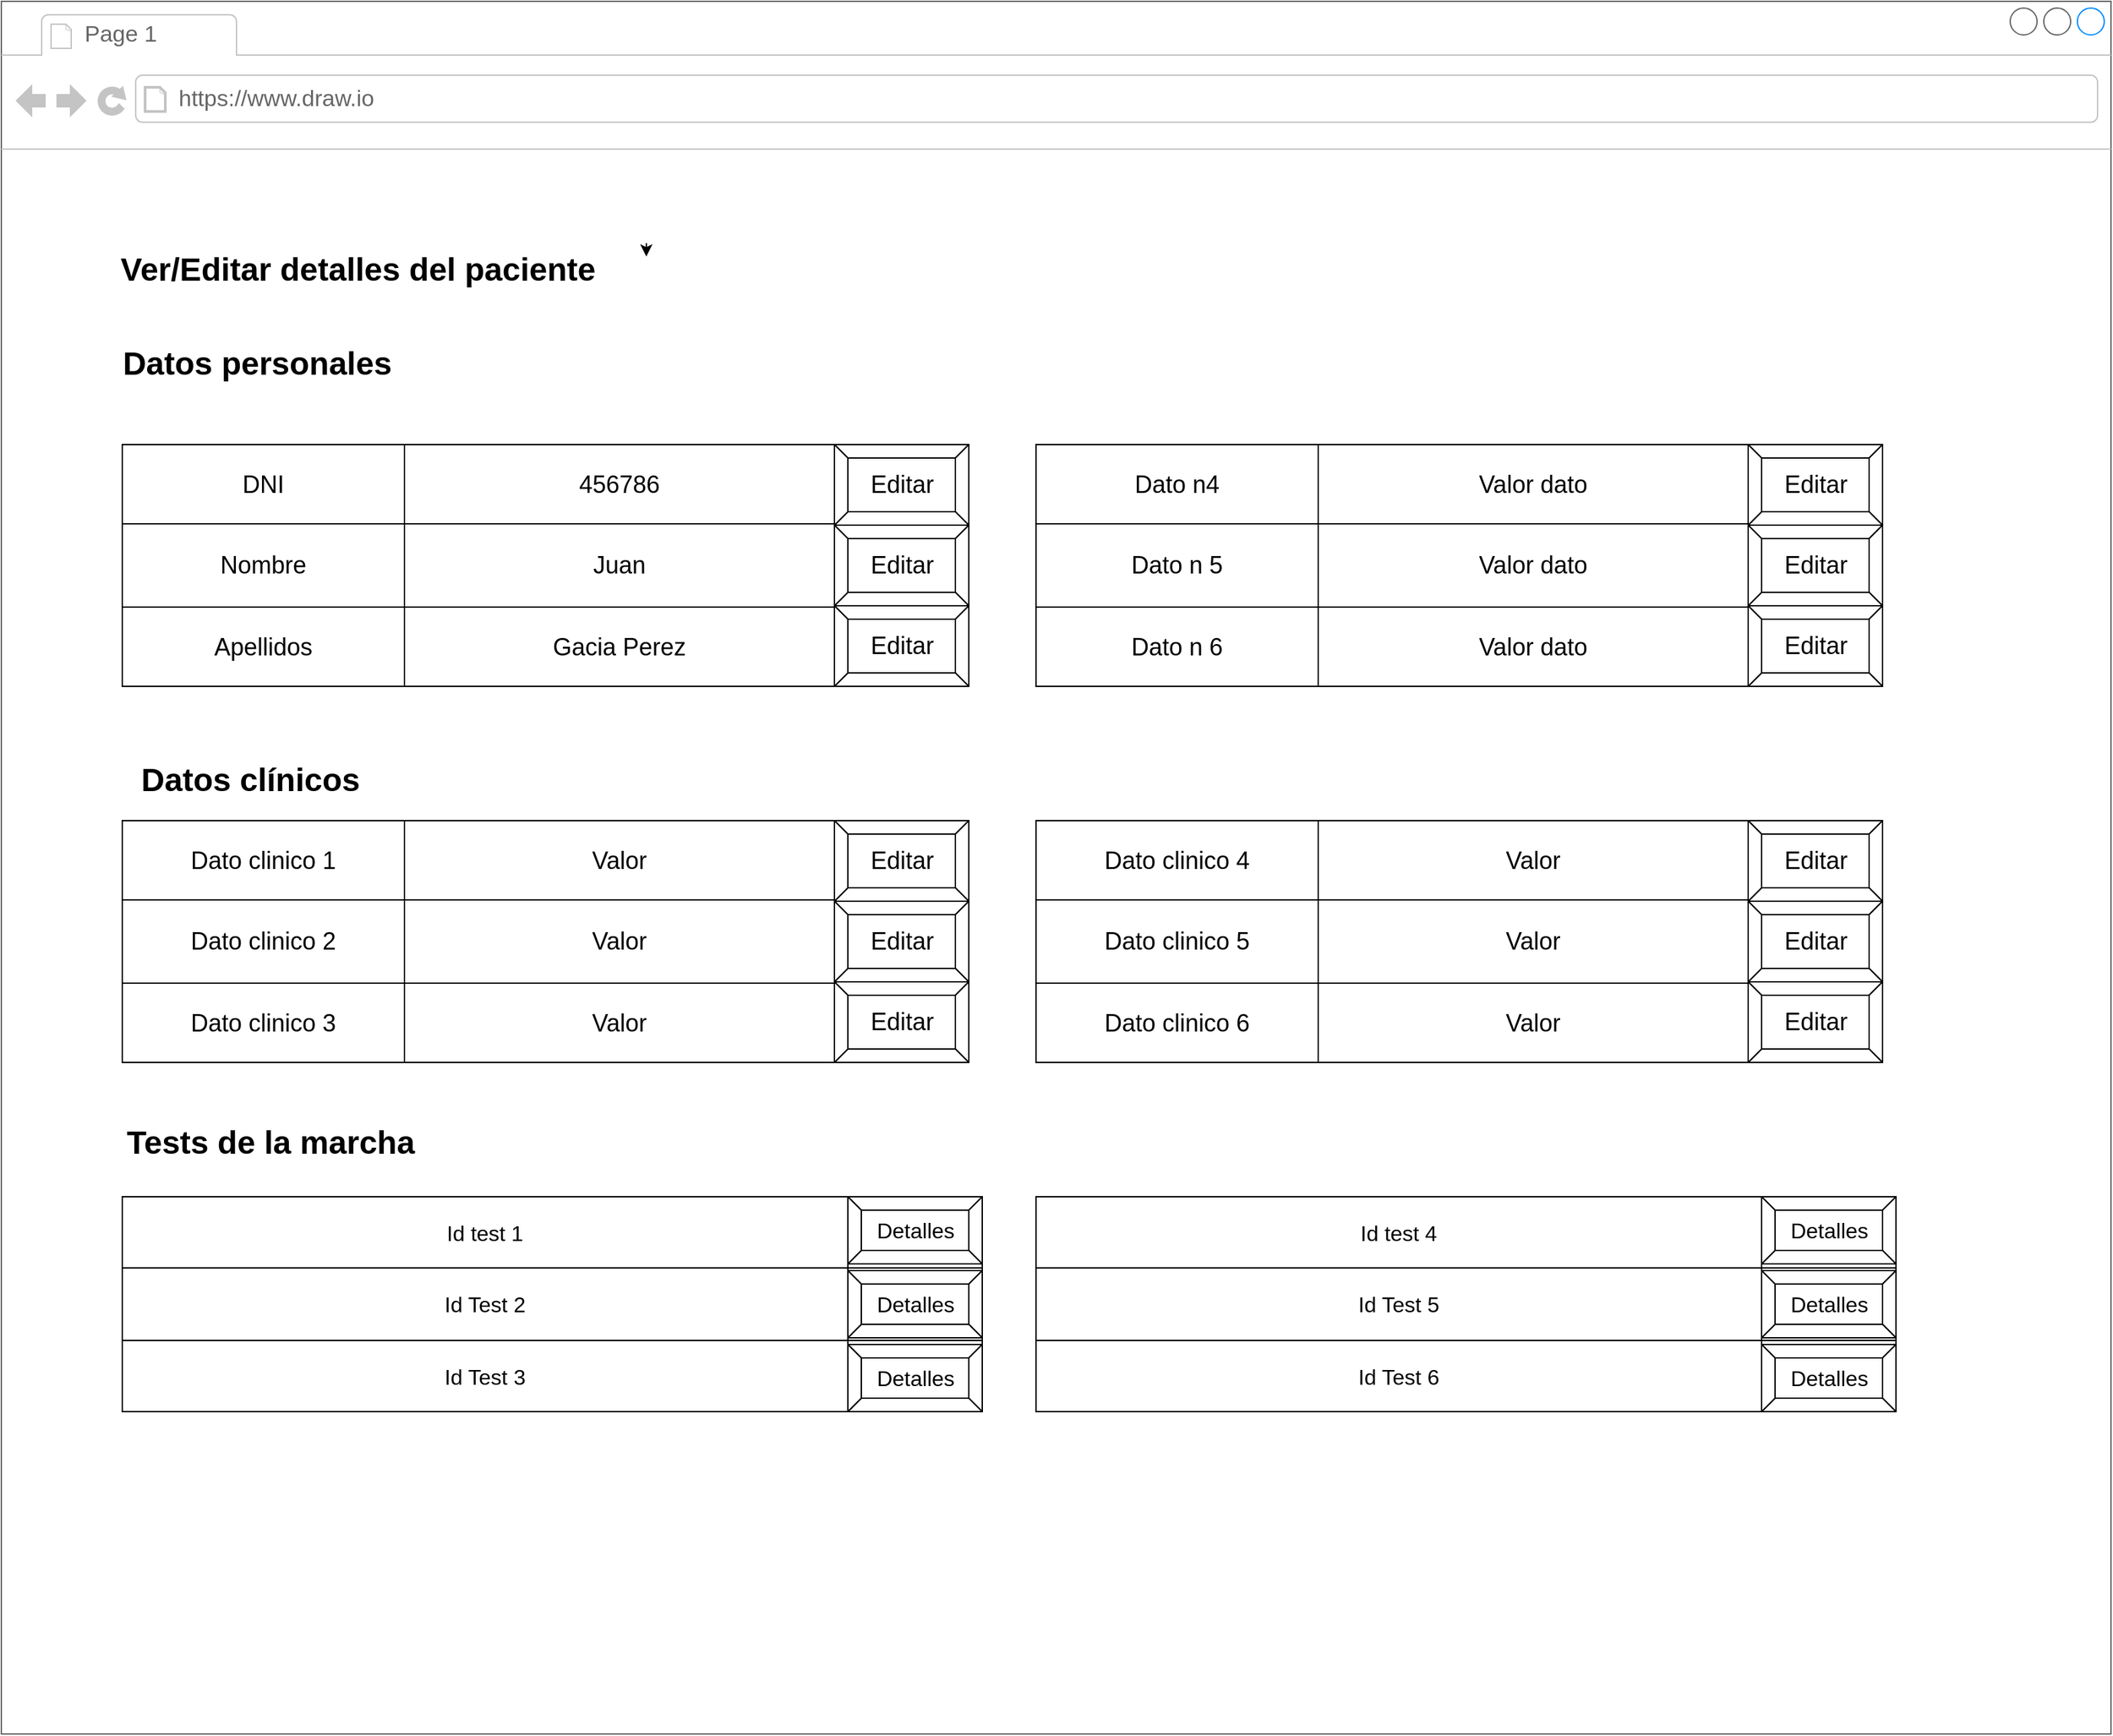 <mxfile version="16.4.8" type="github">
  <diagram id="GlNpoR65qKVSwg_ja5b7" name="Page-1">
    <mxGraphModel dx="1540" dy="1064" grid="1" gridSize="10" guides="1" tooltips="1" connect="1" arrows="1" fold="1" page="1" pageScale="1" pageWidth="827" pageHeight="1169" math="0" shadow="0">
      <root>
        <mxCell id="0" />
        <mxCell id="1" parent="0" />
        <mxCell id="l-w22jun4BVGwJeJByUf-1" value="" style="strokeWidth=1;shadow=0;dashed=0;align=center;html=1;shape=mxgraph.mockup.containers.browserWindow;rSize=0;strokeColor=#666666;strokeColor2=#008cff;strokeColor3=#c4c4c4;mainText=,;recursiveResize=0;" parent="1" vertex="1">
          <mxGeometry x="40" y="50" width="1570" height="1290" as="geometry" />
        </mxCell>
        <mxCell id="l-w22jun4BVGwJeJByUf-2" value="Page 1" style="strokeWidth=1;shadow=0;dashed=0;align=center;html=1;shape=mxgraph.mockup.containers.anchor;fontSize=17;fontColor=#666666;align=left;" parent="l-w22jun4BVGwJeJByUf-1" vertex="1">
          <mxGeometry x="60" y="12" width="110" height="26" as="geometry" />
        </mxCell>
        <mxCell id="l-w22jun4BVGwJeJByUf-3" value="https://www.draw.io" style="strokeWidth=1;shadow=0;dashed=0;align=center;html=1;shape=mxgraph.mockup.containers.anchor;rSize=0;fontSize=17;fontColor=#666666;align=left;" parent="l-w22jun4BVGwJeJByUf-1" vertex="1">
          <mxGeometry x="130" y="60" width="250" height="26" as="geometry" />
        </mxCell>
        <mxCell id="l-w22jun4BVGwJeJByUf-4" value="Ver/Editar detalles del paciente" style="text;strokeColor=none;fillColor=none;html=1;fontSize=24;fontStyle=1;verticalAlign=middle;align=center;" parent="l-w22jun4BVGwJeJByUf-1" vertex="1">
          <mxGeometry x="50" y="180" width="430" height="40" as="geometry" />
        </mxCell>
        <mxCell id="l-w22jun4BVGwJeJByUf-5" style="edgeStyle=orthogonalEdgeStyle;rounded=0;orthogonalLoop=1;jettySize=auto;html=1;exitX=1;exitY=0;exitDx=0;exitDy=0;entryX=1;entryY=0.25;entryDx=0;entryDy=0;" parent="l-w22jun4BVGwJeJByUf-1" source="l-w22jun4BVGwJeJByUf-4" target="l-w22jun4BVGwJeJByUf-4" edge="1">
          <mxGeometry relative="1" as="geometry" />
        </mxCell>
        <mxCell id="l-w22jun4BVGwJeJByUf-20" value="" style="shape=table;html=1;whiteSpace=wrap;startSize=0;container=1;collapsible=0;childLayout=tableLayout;fontSize=18;" parent="l-w22jun4BVGwJeJByUf-1" vertex="1">
          <mxGeometry x="90" y="330" width="630" height="180" as="geometry" />
        </mxCell>
        <mxCell id="l-w22jun4BVGwJeJByUf-21" value="" style="shape=tableRow;horizontal=0;startSize=0;swimlaneHead=0;swimlaneBody=0;top=0;left=0;bottom=0;right=0;collapsible=0;dropTarget=0;fillColor=none;points=[[0,0.5],[1,0.5]];portConstraint=eastwest;fontSize=18;" parent="l-w22jun4BVGwJeJByUf-20" vertex="1">
          <mxGeometry width="630" height="59" as="geometry" />
        </mxCell>
        <mxCell id="l-w22jun4BVGwJeJByUf-22" value="DNI" style="shape=partialRectangle;html=1;whiteSpace=wrap;connectable=0;fillColor=none;top=0;left=0;bottom=0;right=0;overflow=hidden;fontSize=18;" parent="l-w22jun4BVGwJeJByUf-21" vertex="1">
          <mxGeometry width="210" height="59" as="geometry">
            <mxRectangle width="210" height="59" as="alternateBounds" />
          </mxGeometry>
        </mxCell>
        <mxCell id="l-w22jun4BVGwJeJByUf-23" value="456786" style="shape=partialRectangle;html=1;whiteSpace=wrap;connectable=0;fillColor=none;top=0;left=0;bottom=0;right=0;overflow=hidden;fontSize=18;" parent="l-w22jun4BVGwJeJByUf-21" vertex="1">
          <mxGeometry x="210" width="320" height="59" as="geometry">
            <mxRectangle width="320" height="59" as="alternateBounds" />
          </mxGeometry>
        </mxCell>
        <mxCell id="l-w22jun4BVGwJeJByUf-24" value="" style="shape=partialRectangle;html=1;whiteSpace=wrap;connectable=0;fillColor=none;top=0;left=0;bottom=0;right=0;overflow=hidden;fontSize=18;" parent="l-w22jun4BVGwJeJByUf-21" vertex="1">
          <mxGeometry x="530" width="100" height="59" as="geometry">
            <mxRectangle width="100" height="59" as="alternateBounds" />
          </mxGeometry>
        </mxCell>
        <mxCell id="l-w22jun4BVGwJeJByUf-25" value="" style="shape=tableRow;horizontal=0;startSize=0;swimlaneHead=0;swimlaneBody=0;top=0;left=0;bottom=0;right=0;collapsible=0;dropTarget=0;fillColor=none;points=[[0,0.5],[1,0.5]];portConstraint=eastwest;fontSize=18;" parent="l-w22jun4BVGwJeJByUf-20" vertex="1">
          <mxGeometry y="59" width="630" height="62" as="geometry" />
        </mxCell>
        <mxCell id="l-w22jun4BVGwJeJByUf-26" value="Nombre" style="shape=partialRectangle;html=1;whiteSpace=wrap;connectable=0;fillColor=none;top=0;left=0;bottom=0;right=0;overflow=hidden;fontSize=18;" parent="l-w22jun4BVGwJeJByUf-25" vertex="1">
          <mxGeometry width="210" height="62" as="geometry">
            <mxRectangle width="210" height="62" as="alternateBounds" />
          </mxGeometry>
        </mxCell>
        <mxCell id="l-w22jun4BVGwJeJByUf-27" value="Juan" style="shape=partialRectangle;html=1;whiteSpace=wrap;connectable=0;fillColor=none;top=0;left=0;bottom=0;right=0;overflow=hidden;fontSize=18;" parent="l-w22jun4BVGwJeJByUf-25" vertex="1">
          <mxGeometry x="210" width="320" height="62" as="geometry">
            <mxRectangle width="320" height="62" as="alternateBounds" />
          </mxGeometry>
        </mxCell>
        <mxCell id="l-w22jun4BVGwJeJByUf-28" value="" style="shape=partialRectangle;html=1;whiteSpace=wrap;connectable=0;fillColor=none;top=0;left=0;bottom=0;right=0;overflow=hidden;fontSize=18;" parent="l-w22jun4BVGwJeJByUf-25" vertex="1">
          <mxGeometry x="530" width="100" height="62" as="geometry">
            <mxRectangle width="100" height="62" as="alternateBounds" />
          </mxGeometry>
        </mxCell>
        <mxCell id="l-w22jun4BVGwJeJByUf-29" value="" style="shape=tableRow;horizontal=0;startSize=0;swimlaneHead=0;swimlaneBody=0;top=0;left=0;bottom=0;right=0;collapsible=0;dropTarget=0;fillColor=none;points=[[0,0.5],[1,0.5]];portConstraint=eastwest;fontSize=18;" parent="l-w22jun4BVGwJeJByUf-20" vertex="1">
          <mxGeometry y="121" width="630" height="59" as="geometry" />
        </mxCell>
        <mxCell id="l-w22jun4BVGwJeJByUf-30" value="Apellidos" style="shape=partialRectangle;html=1;whiteSpace=wrap;connectable=0;fillColor=none;top=0;left=0;bottom=0;right=0;overflow=hidden;fontSize=18;" parent="l-w22jun4BVGwJeJByUf-29" vertex="1">
          <mxGeometry width="210" height="59" as="geometry">
            <mxRectangle width="210" height="59" as="alternateBounds" />
          </mxGeometry>
        </mxCell>
        <mxCell id="l-w22jun4BVGwJeJByUf-31" value="Gacia Perez" style="shape=partialRectangle;html=1;whiteSpace=wrap;connectable=0;fillColor=none;top=0;left=0;bottom=0;right=0;overflow=hidden;fontSize=18;" parent="l-w22jun4BVGwJeJByUf-29" vertex="1">
          <mxGeometry x="210" width="320" height="59" as="geometry">
            <mxRectangle width="320" height="59" as="alternateBounds" />
          </mxGeometry>
        </mxCell>
        <mxCell id="l-w22jun4BVGwJeJByUf-32" value="&lt;span style=&quot;color: rgba(0 , 0 , 0 , 0) ; font-family: monospace ; font-size: 0px&quot;&gt;%3CmxGraphModel%3E%3Croot%3E%3CmxCell%20id%3D%220%22%2F%3E%3CmxCell%20id%3D%221%22%20parent%3D%220%22%2F%3E%3CmxCell%20id%3D%222%22%20value%3D%22Editar%22%20style%3D%22labelPosition%3Dcenter%3BverticalLabelPosition%3Dmiddle%3Balign%3Dcenter%3Bhtml%3D1%3Bshape%3Dmxgraph.basic.button%3Bdx%3D10%3BfontSize%3D18%3B%22%20vertex%3D%221%22%20parent%3D%221%22%3E%3CmxGeometry%20x%3D%22420%22%20y%3D%22380%22%20width%3D%22100%22%20height%3D%2260%22%20as%3D%22geometry%22%2F%3E%3C%2FmxCell%3E%3C%2Froot%3E%3C%2FmxGraphModel%3E&lt;/span&gt;" style="shape=partialRectangle;html=1;whiteSpace=wrap;connectable=0;fillColor=none;top=0;left=0;bottom=0;right=0;overflow=hidden;pointerEvents=1;fontSize=18;" parent="l-w22jun4BVGwJeJByUf-29" vertex="1">
          <mxGeometry x="530" width="100" height="59" as="geometry">
            <mxRectangle width="100" height="59" as="alternateBounds" />
          </mxGeometry>
        </mxCell>
        <mxCell id="l-w22jun4BVGwJeJByUf-33" value="Datos personales" style="text;strokeColor=none;fillColor=none;html=1;fontSize=24;fontStyle=1;verticalAlign=middle;align=center;" parent="l-w22jun4BVGwJeJByUf-1" vertex="1">
          <mxGeometry x="70" y="250" width="240" height="40" as="geometry" />
        </mxCell>
        <mxCell id="l-w22jun4BVGwJeJByUf-34" value="Editar" style="labelPosition=center;verticalLabelPosition=middle;align=center;html=1;shape=mxgraph.basic.button;dx=10;fontSize=18;" parent="l-w22jun4BVGwJeJByUf-1" vertex="1">
          <mxGeometry x="620" y="330" width="100" height="60" as="geometry" />
        </mxCell>
        <mxCell id="l-w22jun4BVGwJeJByUf-55" value="Editar" style="labelPosition=center;verticalLabelPosition=middle;align=center;html=1;shape=mxgraph.basic.button;dx=10;fontSize=18;" parent="l-w22jun4BVGwJeJByUf-1" vertex="1">
          <mxGeometry x="620" y="390" width="100" height="60" as="geometry" />
        </mxCell>
        <mxCell id="l-w22jun4BVGwJeJByUf-56" value="Editar" style="labelPosition=center;verticalLabelPosition=middle;align=center;html=1;shape=mxgraph.basic.button;dx=10;fontSize=18;" parent="l-w22jun4BVGwJeJByUf-1" vertex="1">
          <mxGeometry x="620" y="450" width="100" height="60" as="geometry" />
        </mxCell>
        <mxCell id="l-w22jun4BVGwJeJByUf-57" value="" style="shape=table;html=1;whiteSpace=wrap;startSize=0;container=1;collapsible=0;childLayout=tableLayout;fontSize=18;" parent="l-w22jun4BVGwJeJByUf-1" vertex="1">
          <mxGeometry x="770" y="330" width="630" height="180" as="geometry" />
        </mxCell>
        <mxCell id="l-w22jun4BVGwJeJByUf-58" value="" style="shape=tableRow;horizontal=0;startSize=0;swimlaneHead=0;swimlaneBody=0;top=0;left=0;bottom=0;right=0;collapsible=0;dropTarget=0;fillColor=none;points=[[0,0.5],[1,0.5]];portConstraint=eastwest;fontSize=18;" parent="l-w22jun4BVGwJeJByUf-57" vertex="1">
          <mxGeometry width="630" height="59" as="geometry" />
        </mxCell>
        <mxCell id="l-w22jun4BVGwJeJByUf-59" value="Dato n4" style="shape=partialRectangle;html=1;whiteSpace=wrap;connectable=0;fillColor=none;top=0;left=0;bottom=0;right=0;overflow=hidden;fontSize=18;" parent="l-w22jun4BVGwJeJByUf-58" vertex="1">
          <mxGeometry width="210" height="59" as="geometry">
            <mxRectangle width="210" height="59" as="alternateBounds" />
          </mxGeometry>
        </mxCell>
        <mxCell id="l-w22jun4BVGwJeJByUf-60" value="Valor dato" style="shape=partialRectangle;html=1;whiteSpace=wrap;connectable=0;fillColor=none;top=0;left=0;bottom=0;right=0;overflow=hidden;fontSize=18;" parent="l-w22jun4BVGwJeJByUf-58" vertex="1">
          <mxGeometry x="210" width="320" height="59" as="geometry">
            <mxRectangle width="320" height="59" as="alternateBounds" />
          </mxGeometry>
        </mxCell>
        <mxCell id="l-w22jun4BVGwJeJByUf-61" value="" style="shape=partialRectangle;html=1;whiteSpace=wrap;connectable=0;fillColor=none;top=0;left=0;bottom=0;right=0;overflow=hidden;fontSize=18;" parent="l-w22jun4BVGwJeJByUf-58" vertex="1">
          <mxGeometry x="530" width="100" height="59" as="geometry">
            <mxRectangle width="100" height="59" as="alternateBounds" />
          </mxGeometry>
        </mxCell>
        <mxCell id="l-w22jun4BVGwJeJByUf-62" value="" style="shape=tableRow;horizontal=0;startSize=0;swimlaneHead=0;swimlaneBody=0;top=0;left=0;bottom=0;right=0;collapsible=0;dropTarget=0;fillColor=none;points=[[0,0.5],[1,0.5]];portConstraint=eastwest;fontSize=18;" parent="l-w22jun4BVGwJeJByUf-57" vertex="1">
          <mxGeometry y="59" width="630" height="62" as="geometry" />
        </mxCell>
        <mxCell id="l-w22jun4BVGwJeJByUf-63" value="Dato n 5" style="shape=partialRectangle;html=1;whiteSpace=wrap;connectable=0;fillColor=none;top=0;left=0;bottom=0;right=0;overflow=hidden;fontSize=18;" parent="l-w22jun4BVGwJeJByUf-62" vertex="1">
          <mxGeometry width="210" height="62" as="geometry">
            <mxRectangle width="210" height="62" as="alternateBounds" />
          </mxGeometry>
        </mxCell>
        <mxCell id="l-w22jun4BVGwJeJByUf-64" value="Valor dato" style="shape=partialRectangle;html=1;whiteSpace=wrap;connectable=0;fillColor=none;top=0;left=0;bottom=0;right=0;overflow=hidden;fontSize=18;" parent="l-w22jun4BVGwJeJByUf-62" vertex="1">
          <mxGeometry x="210" width="320" height="62" as="geometry">
            <mxRectangle width="320" height="62" as="alternateBounds" />
          </mxGeometry>
        </mxCell>
        <mxCell id="l-w22jun4BVGwJeJByUf-65" value="" style="shape=partialRectangle;html=1;whiteSpace=wrap;connectable=0;fillColor=none;top=0;left=0;bottom=0;right=0;overflow=hidden;fontSize=18;" parent="l-w22jun4BVGwJeJByUf-62" vertex="1">
          <mxGeometry x="530" width="100" height="62" as="geometry">
            <mxRectangle width="100" height="62" as="alternateBounds" />
          </mxGeometry>
        </mxCell>
        <mxCell id="l-w22jun4BVGwJeJByUf-66" value="" style="shape=tableRow;horizontal=0;startSize=0;swimlaneHead=0;swimlaneBody=0;top=0;left=0;bottom=0;right=0;collapsible=0;dropTarget=0;fillColor=none;points=[[0,0.5],[1,0.5]];portConstraint=eastwest;fontSize=18;" parent="l-w22jun4BVGwJeJByUf-57" vertex="1">
          <mxGeometry y="121" width="630" height="59" as="geometry" />
        </mxCell>
        <mxCell id="l-w22jun4BVGwJeJByUf-67" value="Dato n 6" style="shape=partialRectangle;html=1;whiteSpace=wrap;connectable=0;fillColor=none;top=0;left=0;bottom=0;right=0;overflow=hidden;fontSize=18;" parent="l-w22jun4BVGwJeJByUf-66" vertex="1">
          <mxGeometry width="210" height="59" as="geometry">
            <mxRectangle width="210" height="59" as="alternateBounds" />
          </mxGeometry>
        </mxCell>
        <mxCell id="l-w22jun4BVGwJeJByUf-68" value="Valor dato" style="shape=partialRectangle;html=1;whiteSpace=wrap;connectable=0;fillColor=none;top=0;left=0;bottom=0;right=0;overflow=hidden;fontSize=18;" parent="l-w22jun4BVGwJeJByUf-66" vertex="1">
          <mxGeometry x="210" width="320" height="59" as="geometry">
            <mxRectangle width="320" height="59" as="alternateBounds" />
          </mxGeometry>
        </mxCell>
        <mxCell id="l-w22jun4BVGwJeJByUf-69" value="&lt;span style=&quot;color: rgba(0 , 0 , 0 , 0) ; font-family: monospace ; font-size: 0px&quot;&gt;%3CmxGraphModel%3E%3Croot%3E%3CmxCell%20id%3D%220%22%2F%3E%3CmxCell%20id%3D%221%22%20parent%3D%220%22%2F%3E%3CmxCell%20id%3D%222%22%20value%3D%22Editar%22%20style%3D%22labelPosition%3Dcenter%3BverticalLabelPosition%3Dmiddle%3Balign%3Dcenter%3Bhtml%3D1%3Bshape%3Dmxgraph.basic.button%3Bdx%3D10%3BfontSize%3D18%3B%22%20vertex%3D%221%22%20parent%3D%221%22%3E%3CmxGeometry%20x%3D%22420%22%20y%3D%22380%22%20width%3D%22100%22%20height%3D%2260%22%20as%3D%22geometry%22%2F%3E%3C%2FmxCell%3E%3C%2Froot%3E%3C%2FmxGraphModel%3E&lt;/span&gt;" style="shape=partialRectangle;html=1;whiteSpace=wrap;connectable=0;fillColor=none;top=0;left=0;bottom=0;right=0;overflow=hidden;pointerEvents=1;fontSize=18;" parent="l-w22jun4BVGwJeJByUf-66" vertex="1">
          <mxGeometry x="530" width="100" height="59" as="geometry">
            <mxRectangle width="100" height="59" as="alternateBounds" />
          </mxGeometry>
        </mxCell>
        <mxCell id="l-w22jun4BVGwJeJByUf-70" value="Editar" style="labelPosition=center;verticalLabelPosition=middle;align=center;html=1;shape=mxgraph.basic.button;dx=10;fontSize=18;" parent="l-w22jun4BVGwJeJByUf-1" vertex="1">
          <mxGeometry x="1300" y="330" width="100" height="60" as="geometry" />
        </mxCell>
        <mxCell id="l-w22jun4BVGwJeJByUf-71" value="Editar" style="labelPosition=center;verticalLabelPosition=middle;align=center;html=1;shape=mxgraph.basic.button;dx=10;fontSize=18;" parent="l-w22jun4BVGwJeJByUf-1" vertex="1">
          <mxGeometry x="1300" y="390" width="100" height="60" as="geometry" />
        </mxCell>
        <mxCell id="l-w22jun4BVGwJeJByUf-72" value="Editar" style="labelPosition=center;verticalLabelPosition=middle;align=center;html=1;shape=mxgraph.basic.button;dx=10;fontSize=18;" parent="l-w22jun4BVGwJeJByUf-1" vertex="1">
          <mxGeometry x="1300" y="450" width="100" height="60" as="geometry" />
        </mxCell>
        <mxCell id="l-w22jun4BVGwJeJByUf-74" value="Datos clínicos" style="text;strokeColor=none;fillColor=none;html=1;fontSize=24;fontStyle=1;verticalAlign=middle;align=center;" parent="l-w22jun4BVGwJeJByUf-1" vertex="1">
          <mxGeometry x="90" y="560" width="190" height="40" as="geometry" />
        </mxCell>
        <mxCell id="l-w22jun4BVGwJeJByUf-75" value="" style="shape=table;html=1;whiteSpace=wrap;startSize=0;container=1;collapsible=0;childLayout=tableLayout;fontSize=18;" parent="l-w22jun4BVGwJeJByUf-1" vertex="1">
          <mxGeometry x="90" y="610" width="630" height="180" as="geometry" />
        </mxCell>
        <mxCell id="l-w22jun4BVGwJeJByUf-76" value="" style="shape=tableRow;horizontal=0;startSize=0;swimlaneHead=0;swimlaneBody=0;top=0;left=0;bottom=0;right=0;collapsible=0;dropTarget=0;fillColor=none;points=[[0,0.5],[1,0.5]];portConstraint=eastwest;fontSize=18;" parent="l-w22jun4BVGwJeJByUf-75" vertex="1">
          <mxGeometry width="630" height="59" as="geometry" />
        </mxCell>
        <mxCell id="l-w22jun4BVGwJeJByUf-77" value="Dato clinico 1" style="shape=partialRectangle;html=1;whiteSpace=wrap;connectable=0;fillColor=none;top=0;left=0;bottom=0;right=0;overflow=hidden;fontSize=18;" parent="l-w22jun4BVGwJeJByUf-76" vertex="1">
          <mxGeometry width="210" height="59" as="geometry">
            <mxRectangle width="210" height="59" as="alternateBounds" />
          </mxGeometry>
        </mxCell>
        <mxCell id="l-w22jun4BVGwJeJByUf-78" value="Valor" style="shape=partialRectangle;html=1;whiteSpace=wrap;connectable=0;fillColor=none;top=0;left=0;bottom=0;right=0;overflow=hidden;fontSize=18;" parent="l-w22jun4BVGwJeJByUf-76" vertex="1">
          <mxGeometry x="210" width="320" height="59" as="geometry">
            <mxRectangle width="320" height="59" as="alternateBounds" />
          </mxGeometry>
        </mxCell>
        <mxCell id="l-w22jun4BVGwJeJByUf-79" value="" style="shape=partialRectangle;html=1;whiteSpace=wrap;connectable=0;fillColor=none;top=0;left=0;bottom=0;right=0;overflow=hidden;fontSize=18;" parent="l-w22jun4BVGwJeJByUf-76" vertex="1">
          <mxGeometry x="530" width="100" height="59" as="geometry">
            <mxRectangle width="100" height="59" as="alternateBounds" />
          </mxGeometry>
        </mxCell>
        <mxCell id="l-w22jun4BVGwJeJByUf-80" value="" style="shape=tableRow;horizontal=0;startSize=0;swimlaneHead=0;swimlaneBody=0;top=0;left=0;bottom=0;right=0;collapsible=0;dropTarget=0;fillColor=none;points=[[0,0.5],[1,0.5]];portConstraint=eastwest;fontSize=18;" parent="l-w22jun4BVGwJeJByUf-75" vertex="1">
          <mxGeometry y="59" width="630" height="62" as="geometry" />
        </mxCell>
        <mxCell id="l-w22jun4BVGwJeJByUf-81" value="Dato clinico 2" style="shape=partialRectangle;html=1;whiteSpace=wrap;connectable=0;fillColor=none;top=0;left=0;bottom=0;right=0;overflow=hidden;fontSize=18;" parent="l-w22jun4BVGwJeJByUf-80" vertex="1">
          <mxGeometry width="210" height="62" as="geometry">
            <mxRectangle width="210" height="62" as="alternateBounds" />
          </mxGeometry>
        </mxCell>
        <mxCell id="l-w22jun4BVGwJeJByUf-82" value="Valor" style="shape=partialRectangle;html=1;whiteSpace=wrap;connectable=0;fillColor=none;top=0;left=0;bottom=0;right=0;overflow=hidden;fontSize=18;" parent="l-w22jun4BVGwJeJByUf-80" vertex="1">
          <mxGeometry x="210" width="320" height="62" as="geometry">
            <mxRectangle width="320" height="62" as="alternateBounds" />
          </mxGeometry>
        </mxCell>
        <mxCell id="l-w22jun4BVGwJeJByUf-83" value="" style="shape=partialRectangle;html=1;whiteSpace=wrap;connectable=0;fillColor=none;top=0;left=0;bottom=0;right=0;overflow=hidden;fontSize=18;" parent="l-w22jun4BVGwJeJByUf-80" vertex="1">
          <mxGeometry x="530" width="100" height="62" as="geometry">
            <mxRectangle width="100" height="62" as="alternateBounds" />
          </mxGeometry>
        </mxCell>
        <mxCell id="l-w22jun4BVGwJeJByUf-84" value="" style="shape=tableRow;horizontal=0;startSize=0;swimlaneHead=0;swimlaneBody=0;top=0;left=0;bottom=0;right=0;collapsible=0;dropTarget=0;fillColor=none;points=[[0,0.5],[1,0.5]];portConstraint=eastwest;fontSize=18;" parent="l-w22jun4BVGwJeJByUf-75" vertex="1">
          <mxGeometry y="121" width="630" height="59" as="geometry" />
        </mxCell>
        <mxCell id="l-w22jun4BVGwJeJByUf-85" value="Dato clinico 3" style="shape=partialRectangle;html=1;whiteSpace=wrap;connectable=0;fillColor=none;top=0;left=0;bottom=0;right=0;overflow=hidden;fontSize=18;" parent="l-w22jun4BVGwJeJByUf-84" vertex="1">
          <mxGeometry width="210" height="59" as="geometry">
            <mxRectangle width="210" height="59" as="alternateBounds" />
          </mxGeometry>
        </mxCell>
        <mxCell id="l-w22jun4BVGwJeJByUf-86" value="Valor" style="shape=partialRectangle;html=1;whiteSpace=wrap;connectable=0;fillColor=none;top=0;left=0;bottom=0;right=0;overflow=hidden;fontSize=18;" parent="l-w22jun4BVGwJeJByUf-84" vertex="1">
          <mxGeometry x="210" width="320" height="59" as="geometry">
            <mxRectangle width="320" height="59" as="alternateBounds" />
          </mxGeometry>
        </mxCell>
        <mxCell id="l-w22jun4BVGwJeJByUf-87" value="&lt;span style=&quot;color: rgba(0 , 0 , 0 , 0) ; font-family: monospace ; font-size: 0px&quot;&gt;%3CmxGraphModel%3E%3Croot%3E%3CmxCell%20id%3D%220%22%2F%3E%3CmxCell%20id%3D%221%22%20parent%3D%220%22%2F%3E%3CmxCell%20id%3D%222%22%20value%3D%22Editar%22%20style%3D%22labelPosition%3Dcenter%3BverticalLabelPosition%3Dmiddle%3Balign%3Dcenter%3Bhtml%3D1%3Bshape%3Dmxgraph.basic.button%3Bdx%3D10%3BfontSize%3D18%3B%22%20vertex%3D%221%22%20parent%3D%221%22%3E%3CmxGeometry%20x%3D%22420%22%20y%3D%22380%22%20width%3D%22100%22%20height%3D%2260%22%20as%3D%22geometry%22%2F%3E%3C%2FmxCell%3E%3C%2Froot%3E%3C%2FmxGraphModel%3E&lt;/span&gt;" style="shape=partialRectangle;html=1;whiteSpace=wrap;connectable=0;fillColor=none;top=0;left=0;bottom=0;right=0;overflow=hidden;pointerEvents=1;fontSize=18;" parent="l-w22jun4BVGwJeJByUf-84" vertex="1">
          <mxGeometry x="530" width="100" height="59" as="geometry">
            <mxRectangle width="100" height="59" as="alternateBounds" />
          </mxGeometry>
        </mxCell>
        <mxCell id="l-w22jun4BVGwJeJByUf-88" value="Editar" style="labelPosition=center;verticalLabelPosition=middle;align=center;html=1;shape=mxgraph.basic.button;dx=10;fontSize=18;" parent="l-w22jun4BVGwJeJByUf-1" vertex="1">
          <mxGeometry x="620" y="610" width="100" height="60" as="geometry" />
        </mxCell>
        <mxCell id="l-w22jun4BVGwJeJByUf-89" value="Editar" style="labelPosition=center;verticalLabelPosition=middle;align=center;html=1;shape=mxgraph.basic.button;dx=10;fontSize=18;" parent="l-w22jun4BVGwJeJByUf-1" vertex="1">
          <mxGeometry x="620" y="670" width="100" height="60" as="geometry" />
        </mxCell>
        <mxCell id="l-w22jun4BVGwJeJByUf-90" value="Editar" style="labelPosition=center;verticalLabelPosition=middle;align=center;html=1;shape=mxgraph.basic.button;dx=10;fontSize=18;" parent="l-w22jun4BVGwJeJByUf-1" vertex="1">
          <mxGeometry x="620" y="730" width="100" height="60" as="geometry" />
        </mxCell>
        <mxCell id="l-w22jun4BVGwJeJByUf-91" value="" style="shape=table;html=1;whiteSpace=wrap;startSize=0;container=1;collapsible=0;childLayout=tableLayout;fontSize=18;" parent="l-w22jun4BVGwJeJByUf-1" vertex="1">
          <mxGeometry x="770" y="610" width="630" height="180" as="geometry" />
        </mxCell>
        <mxCell id="l-w22jun4BVGwJeJByUf-92" value="" style="shape=tableRow;horizontal=0;startSize=0;swimlaneHead=0;swimlaneBody=0;top=0;left=0;bottom=0;right=0;collapsible=0;dropTarget=0;fillColor=none;points=[[0,0.5],[1,0.5]];portConstraint=eastwest;fontSize=18;" parent="l-w22jun4BVGwJeJByUf-91" vertex="1">
          <mxGeometry width="630" height="59" as="geometry" />
        </mxCell>
        <mxCell id="l-w22jun4BVGwJeJByUf-93" value="Dato clinico 4" style="shape=partialRectangle;html=1;whiteSpace=wrap;connectable=0;fillColor=none;top=0;left=0;bottom=0;right=0;overflow=hidden;fontSize=18;" parent="l-w22jun4BVGwJeJByUf-92" vertex="1">
          <mxGeometry width="210" height="59" as="geometry">
            <mxRectangle width="210" height="59" as="alternateBounds" />
          </mxGeometry>
        </mxCell>
        <mxCell id="l-w22jun4BVGwJeJByUf-94" value="Valor" style="shape=partialRectangle;html=1;whiteSpace=wrap;connectable=0;fillColor=none;top=0;left=0;bottom=0;right=0;overflow=hidden;fontSize=18;" parent="l-w22jun4BVGwJeJByUf-92" vertex="1">
          <mxGeometry x="210" width="320" height="59" as="geometry">
            <mxRectangle width="320" height="59" as="alternateBounds" />
          </mxGeometry>
        </mxCell>
        <mxCell id="l-w22jun4BVGwJeJByUf-95" value="" style="shape=partialRectangle;html=1;whiteSpace=wrap;connectable=0;fillColor=none;top=0;left=0;bottom=0;right=0;overflow=hidden;fontSize=18;" parent="l-w22jun4BVGwJeJByUf-92" vertex="1">
          <mxGeometry x="530" width="100" height="59" as="geometry">
            <mxRectangle width="100" height="59" as="alternateBounds" />
          </mxGeometry>
        </mxCell>
        <mxCell id="l-w22jun4BVGwJeJByUf-96" value="" style="shape=tableRow;horizontal=0;startSize=0;swimlaneHead=0;swimlaneBody=0;top=0;left=0;bottom=0;right=0;collapsible=0;dropTarget=0;fillColor=none;points=[[0,0.5],[1,0.5]];portConstraint=eastwest;fontSize=18;" parent="l-w22jun4BVGwJeJByUf-91" vertex="1">
          <mxGeometry y="59" width="630" height="62" as="geometry" />
        </mxCell>
        <mxCell id="l-w22jun4BVGwJeJByUf-97" value="Dato clinico 5" style="shape=partialRectangle;html=1;whiteSpace=wrap;connectable=0;fillColor=none;top=0;left=0;bottom=0;right=0;overflow=hidden;fontSize=18;" parent="l-w22jun4BVGwJeJByUf-96" vertex="1">
          <mxGeometry width="210" height="62" as="geometry">
            <mxRectangle width="210" height="62" as="alternateBounds" />
          </mxGeometry>
        </mxCell>
        <mxCell id="l-w22jun4BVGwJeJByUf-98" value="Valor" style="shape=partialRectangle;html=1;whiteSpace=wrap;connectable=0;fillColor=none;top=0;left=0;bottom=0;right=0;overflow=hidden;fontSize=18;" parent="l-w22jun4BVGwJeJByUf-96" vertex="1">
          <mxGeometry x="210" width="320" height="62" as="geometry">
            <mxRectangle width="320" height="62" as="alternateBounds" />
          </mxGeometry>
        </mxCell>
        <mxCell id="l-w22jun4BVGwJeJByUf-99" value="" style="shape=partialRectangle;html=1;whiteSpace=wrap;connectable=0;fillColor=none;top=0;left=0;bottom=0;right=0;overflow=hidden;fontSize=18;" parent="l-w22jun4BVGwJeJByUf-96" vertex="1">
          <mxGeometry x="530" width="100" height="62" as="geometry">
            <mxRectangle width="100" height="62" as="alternateBounds" />
          </mxGeometry>
        </mxCell>
        <mxCell id="l-w22jun4BVGwJeJByUf-100" value="" style="shape=tableRow;horizontal=0;startSize=0;swimlaneHead=0;swimlaneBody=0;top=0;left=0;bottom=0;right=0;collapsible=0;dropTarget=0;fillColor=none;points=[[0,0.5],[1,0.5]];portConstraint=eastwest;fontSize=18;" parent="l-w22jun4BVGwJeJByUf-91" vertex="1">
          <mxGeometry y="121" width="630" height="59" as="geometry" />
        </mxCell>
        <mxCell id="l-w22jun4BVGwJeJByUf-101" value="Dato clinico 6" style="shape=partialRectangle;html=1;whiteSpace=wrap;connectable=0;fillColor=none;top=0;left=0;bottom=0;right=0;overflow=hidden;fontSize=18;" parent="l-w22jun4BVGwJeJByUf-100" vertex="1">
          <mxGeometry width="210" height="59" as="geometry">
            <mxRectangle width="210" height="59" as="alternateBounds" />
          </mxGeometry>
        </mxCell>
        <mxCell id="l-w22jun4BVGwJeJByUf-102" value="Valor" style="shape=partialRectangle;html=1;whiteSpace=wrap;connectable=0;fillColor=none;top=0;left=0;bottom=0;right=0;overflow=hidden;fontSize=18;" parent="l-w22jun4BVGwJeJByUf-100" vertex="1">
          <mxGeometry x="210" width="320" height="59" as="geometry">
            <mxRectangle width="320" height="59" as="alternateBounds" />
          </mxGeometry>
        </mxCell>
        <mxCell id="l-w22jun4BVGwJeJByUf-103" value="&lt;span style=&quot;color: rgba(0 , 0 , 0 , 0) ; font-family: monospace ; font-size: 0px&quot;&gt;%3CmxGraphModel%3E%3Croot%3E%3CmxCell%20id%3D%220%22%2F%3E%3CmxCell%20id%3D%221%22%20parent%3D%220%22%2F%3E%3CmxCell%20id%3D%222%22%20value%3D%22Editar%22%20style%3D%22labelPosition%3Dcenter%3BverticalLabelPosition%3Dmiddle%3Balign%3Dcenter%3Bhtml%3D1%3Bshape%3Dmxgraph.basic.button%3Bdx%3D10%3BfontSize%3D18%3B%22%20vertex%3D%221%22%20parent%3D%221%22%3E%3CmxGeometry%20x%3D%22420%22%20y%3D%22380%22%20width%3D%22100%22%20height%3D%2260%22%20as%3D%22geometry%22%2F%3E%3C%2FmxCell%3E%3C%2Froot%3E%3C%2FmxGraphModel%3E&lt;/span&gt;" style="shape=partialRectangle;html=1;whiteSpace=wrap;connectable=0;fillColor=none;top=0;left=0;bottom=0;right=0;overflow=hidden;pointerEvents=1;fontSize=18;" parent="l-w22jun4BVGwJeJByUf-100" vertex="1">
          <mxGeometry x="530" width="100" height="59" as="geometry">
            <mxRectangle width="100" height="59" as="alternateBounds" />
          </mxGeometry>
        </mxCell>
        <mxCell id="l-w22jun4BVGwJeJByUf-104" value="Editar" style="labelPosition=center;verticalLabelPosition=middle;align=center;html=1;shape=mxgraph.basic.button;dx=10;fontSize=18;" parent="l-w22jun4BVGwJeJByUf-1" vertex="1">
          <mxGeometry x="1300" y="610" width="100" height="60" as="geometry" />
        </mxCell>
        <mxCell id="l-w22jun4BVGwJeJByUf-105" value="Editar" style="labelPosition=center;verticalLabelPosition=middle;align=center;html=1;shape=mxgraph.basic.button;dx=10;fontSize=18;" parent="l-w22jun4BVGwJeJByUf-1" vertex="1">
          <mxGeometry x="1300" y="670" width="100" height="60" as="geometry" />
        </mxCell>
        <mxCell id="l-w22jun4BVGwJeJByUf-106" value="Editar" style="labelPosition=center;verticalLabelPosition=middle;align=center;html=1;shape=mxgraph.basic.button;dx=10;fontSize=18;" parent="l-w22jun4BVGwJeJByUf-1" vertex="1">
          <mxGeometry x="1300" y="730" width="100" height="60" as="geometry" />
        </mxCell>
        <mxCell id="oyDt2zAMzGwHhHECyMGo-1" value="Tests de la marcha" style="text;strokeColor=none;fillColor=none;html=1;fontSize=24;fontStyle=1;verticalAlign=middle;align=center;" vertex="1" parent="l-w22jun4BVGwJeJByUf-1">
          <mxGeometry x="90" y="830" width="220" height="40" as="geometry" />
        </mxCell>
        <mxCell id="oyDt2zAMzGwHhHECyMGo-2" value="" style="shape=table;html=1;whiteSpace=wrap;startSize=0;container=1;collapsible=0;childLayout=tableLayout;" vertex="1" parent="l-w22jun4BVGwJeJByUf-1">
          <mxGeometry x="90" y="890" width="640" height="160" as="geometry" />
        </mxCell>
        <mxCell id="oyDt2zAMzGwHhHECyMGo-3" value="" style="shape=tableRow;horizontal=0;startSize=0;swimlaneHead=0;swimlaneBody=0;top=0;left=0;bottom=0;right=0;collapsible=0;dropTarget=0;fillColor=none;points=[[0,0.5],[1,0.5]];portConstraint=eastwest;" vertex="1" parent="oyDt2zAMzGwHhHECyMGo-2">
          <mxGeometry width="640" height="53" as="geometry" />
        </mxCell>
        <mxCell id="oyDt2zAMzGwHhHECyMGo-4" value="&lt;font style=&quot;font-size: 16px&quot;&gt;Id test 1&lt;/font&gt;" style="shape=partialRectangle;html=1;whiteSpace=wrap;connectable=0;fillColor=none;top=0;left=0;bottom=0;right=0;overflow=hidden;" vertex="1" parent="oyDt2zAMzGwHhHECyMGo-3">
          <mxGeometry width="540" height="53" as="geometry">
            <mxRectangle width="540" height="53" as="alternateBounds" />
          </mxGeometry>
        </mxCell>
        <mxCell id="oyDt2zAMzGwHhHECyMGo-6" value="" style="shape=partialRectangle;html=1;whiteSpace=wrap;connectable=0;fillColor=none;top=0;left=0;bottom=0;right=0;overflow=hidden;" vertex="1" parent="oyDt2zAMzGwHhHECyMGo-3">
          <mxGeometry x="540" width="100" height="53" as="geometry">
            <mxRectangle width="100" height="53" as="alternateBounds" />
          </mxGeometry>
        </mxCell>
        <mxCell id="oyDt2zAMzGwHhHECyMGo-7" value="" style="shape=tableRow;horizontal=0;startSize=0;swimlaneHead=0;swimlaneBody=0;top=0;left=0;bottom=0;right=0;collapsible=0;dropTarget=0;fillColor=none;points=[[0,0.5],[1,0.5]];portConstraint=eastwest;" vertex="1" parent="oyDt2zAMzGwHhHECyMGo-2">
          <mxGeometry y="53" width="640" height="54" as="geometry" />
        </mxCell>
        <mxCell id="oyDt2zAMzGwHhHECyMGo-8" value="&lt;font style=&quot;font-size: 16px&quot;&gt;Id Test 2&lt;/font&gt;" style="shape=partialRectangle;html=1;whiteSpace=wrap;connectable=0;fillColor=none;top=0;left=0;bottom=0;right=0;overflow=hidden;" vertex="1" parent="oyDt2zAMzGwHhHECyMGo-7">
          <mxGeometry width="540" height="54" as="geometry">
            <mxRectangle width="540" height="54" as="alternateBounds" />
          </mxGeometry>
        </mxCell>
        <mxCell id="oyDt2zAMzGwHhHECyMGo-10" value="" style="shape=partialRectangle;html=1;whiteSpace=wrap;connectable=0;fillColor=none;top=0;left=0;bottom=0;right=0;overflow=hidden;" vertex="1" parent="oyDt2zAMzGwHhHECyMGo-7">
          <mxGeometry x="540" width="100" height="54" as="geometry">
            <mxRectangle width="100" height="54" as="alternateBounds" />
          </mxGeometry>
        </mxCell>
        <mxCell id="oyDt2zAMzGwHhHECyMGo-11" value="" style="shape=tableRow;horizontal=0;startSize=0;swimlaneHead=0;swimlaneBody=0;top=0;left=0;bottom=0;right=0;collapsible=0;dropTarget=0;fillColor=none;points=[[0,0.5],[1,0.5]];portConstraint=eastwest;" vertex="1" parent="oyDt2zAMzGwHhHECyMGo-2">
          <mxGeometry y="107" width="640" height="53" as="geometry" />
        </mxCell>
        <mxCell id="oyDt2zAMzGwHhHECyMGo-12" value="&lt;font style=&quot;font-size: 16px&quot;&gt;Id Test 3&lt;/font&gt;" style="shape=partialRectangle;html=1;whiteSpace=wrap;connectable=0;fillColor=none;top=0;left=0;bottom=0;right=0;overflow=hidden;" vertex="1" parent="oyDt2zAMzGwHhHECyMGo-11">
          <mxGeometry width="540" height="53" as="geometry">
            <mxRectangle width="540" height="53" as="alternateBounds" />
          </mxGeometry>
        </mxCell>
        <mxCell id="oyDt2zAMzGwHhHECyMGo-14" value="" style="shape=partialRectangle;html=1;whiteSpace=wrap;connectable=0;fillColor=none;top=0;left=0;bottom=0;right=0;overflow=hidden;pointerEvents=1;" vertex="1" parent="oyDt2zAMzGwHhHECyMGo-11">
          <mxGeometry x="540" width="100" height="53" as="geometry">
            <mxRectangle width="100" height="53" as="alternateBounds" />
          </mxGeometry>
        </mxCell>
        <mxCell id="oyDt2zAMzGwHhHECyMGo-16" value="&lt;font style=&quot;font-size: 16px&quot;&gt;Detalles&lt;/font&gt;" style="labelPosition=center;verticalLabelPosition=middle;align=center;html=1;shape=mxgraph.basic.button;dx=10;fontSize=16;" vertex="1" parent="l-w22jun4BVGwJeJByUf-1">
          <mxGeometry x="630" y="890" width="100" height="50" as="geometry" />
        </mxCell>
        <mxCell id="oyDt2zAMzGwHhHECyMGo-18" value="&lt;font style=&quot;font-size: 16px&quot;&gt;Detalles&lt;/font&gt;" style="labelPosition=center;verticalLabelPosition=middle;align=center;html=1;shape=mxgraph.basic.button;dx=10;fontSize=16;" vertex="1" parent="l-w22jun4BVGwJeJByUf-1">
          <mxGeometry x="630" y="1000" width="100" height="50" as="geometry" />
        </mxCell>
        <mxCell id="oyDt2zAMzGwHhHECyMGo-17" value="&lt;font style=&quot;font-size: 16px&quot;&gt;Detalles&lt;/font&gt;" style="labelPosition=center;verticalLabelPosition=middle;align=center;html=1;shape=mxgraph.basic.button;dx=10;fontSize=16;" vertex="1" parent="l-w22jun4BVGwJeJByUf-1">
          <mxGeometry x="630" y="945" width="100" height="50" as="geometry" />
        </mxCell>
        <mxCell id="oyDt2zAMzGwHhHECyMGo-19" value="" style="shape=table;html=1;whiteSpace=wrap;startSize=0;container=1;collapsible=0;childLayout=tableLayout;" vertex="1" parent="l-w22jun4BVGwJeJByUf-1">
          <mxGeometry x="770" y="890" width="640" height="160" as="geometry" />
        </mxCell>
        <mxCell id="oyDt2zAMzGwHhHECyMGo-20" value="" style="shape=tableRow;horizontal=0;startSize=0;swimlaneHead=0;swimlaneBody=0;top=0;left=0;bottom=0;right=0;collapsible=0;dropTarget=0;fillColor=none;points=[[0,0.5],[1,0.5]];portConstraint=eastwest;" vertex="1" parent="oyDt2zAMzGwHhHECyMGo-19">
          <mxGeometry width="640" height="53" as="geometry" />
        </mxCell>
        <mxCell id="oyDt2zAMzGwHhHECyMGo-21" value="&lt;font style=&quot;font-size: 16px&quot;&gt;Id test 4&lt;/font&gt;" style="shape=partialRectangle;html=1;whiteSpace=wrap;connectable=0;fillColor=none;top=0;left=0;bottom=0;right=0;overflow=hidden;" vertex="1" parent="oyDt2zAMzGwHhHECyMGo-20">
          <mxGeometry width="540" height="53" as="geometry">
            <mxRectangle width="540" height="53" as="alternateBounds" />
          </mxGeometry>
        </mxCell>
        <mxCell id="oyDt2zAMzGwHhHECyMGo-22" value="" style="shape=partialRectangle;html=1;whiteSpace=wrap;connectable=0;fillColor=none;top=0;left=0;bottom=0;right=0;overflow=hidden;" vertex="1" parent="oyDt2zAMzGwHhHECyMGo-20">
          <mxGeometry x="540" width="100" height="53" as="geometry">
            <mxRectangle width="100" height="53" as="alternateBounds" />
          </mxGeometry>
        </mxCell>
        <mxCell id="oyDt2zAMzGwHhHECyMGo-23" value="" style="shape=tableRow;horizontal=0;startSize=0;swimlaneHead=0;swimlaneBody=0;top=0;left=0;bottom=0;right=0;collapsible=0;dropTarget=0;fillColor=none;points=[[0,0.5],[1,0.5]];portConstraint=eastwest;" vertex="1" parent="oyDt2zAMzGwHhHECyMGo-19">
          <mxGeometry y="53" width="640" height="54" as="geometry" />
        </mxCell>
        <mxCell id="oyDt2zAMzGwHhHECyMGo-24" value="&lt;font style=&quot;font-size: 16px&quot;&gt;Id Test 5&lt;/font&gt;" style="shape=partialRectangle;html=1;whiteSpace=wrap;connectable=0;fillColor=none;top=0;left=0;bottom=0;right=0;overflow=hidden;" vertex="1" parent="oyDt2zAMzGwHhHECyMGo-23">
          <mxGeometry width="540" height="54" as="geometry">
            <mxRectangle width="540" height="54" as="alternateBounds" />
          </mxGeometry>
        </mxCell>
        <mxCell id="oyDt2zAMzGwHhHECyMGo-25" value="" style="shape=partialRectangle;html=1;whiteSpace=wrap;connectable=0;fillColor=none;top=0;left=0;bottom=0;right=0;overflow=hidden;" vertex="1" parent="oyDt2zAMzGwHhHECyMGo-23">
          <mxGeometry x="540" width="100" height="54" as="geometry">
            <mxRectangle width="100" height="54" as="alternateBounds" />
          </mxGeometry>
        </mxCell>
        <mxCell id="oyDt2zAMzGwHhHECyMGo-26" value="" style="shape=tableRow;horizontal=0;startSize=0;swimlaneHead=0;swimlaneBody=0;top=0;left=0;bottom=0;right=0;collapsible=0;dropTarget=0;fillColor=none;points=[[0,0.5],[1,0.5]];portConstraint=eastwest;" vertex="1" parent="oyDt2zAMzGwHhHECyMGo-19">
          <mxGeometry y="107" width="640" height="53" as="geometry" />
        </mxCell>
        <mxCell id="oyDt2zAMzGwHhHECyMGo-27" value="&lt;font style=&quot;font-size: 16px&quot;&gt;Id Test 6&lt;/font&gt;" style="shape=partialRectangle;html=1;whiteSpace=wrap;connectable=0;fillColor=none;top=0;left=0;bottom=0;right=0;overflow=hidden;" vertex="1" parent="oyDt2zAMzGwHhHECyMGo-26">
          <mxGeometry width="540" height="53" as="geometry">
            <mxRectangle width="540" height="53" as="alternateBounds" />
          </mxGeometry>
        </mxCell>
        <mxCell id="oyDt2zAMzGwHhHECyMGo-28" value="" style="shape=partialRectangle;html=1;whiteSpace=wrap;connectable=0;fillColor=none;top=0;left=0;bottom=0;right=0;overflow=hidden;pointerEvents=1;" vertex="1" parent="oyDt2zAMzGwHhHECyMGo-26">
          <mxGeometry x="540" width="100" height="53" as="geometry">
            <mxRectangle width="100" height="53" as="alternateBounds" />
          </mxGeometry>
        </mxCell>
        <mxCell id="oyDt2zAMzGwHhHECyMGo-29" value="&lt;font style=&quot;font-size: 16px&quot;&gt;Detalles&lt;/font&gt;" style="labelPosition=center;verticalLabelPosition=middle;align=center;html=1;shape=mxgraph.basic.button;dx=10;fontSize=16;" vertex="1" parent="l-w22jun4BVGwJeJByUf-1">
          <mxGeometry x="1310" y="890" width="100" height="50" as="geometry" />
        </mxCell>
        <mxCell id="oyDt2zAMzGwHhHECyMGo-31" value="&lt;font style=&quot;font-size: 16px&quot;&gt;Detalles&lt;/font&gt;" style="labelPosition=center;verticalLabelPosition=middle;align=center;html=1;shape=mxgraph.basic.button;dx=10;fontSize=16;" vertex="1" parent="l-w22jun4BVGwJeJByUf-1">
          <mxGeometry x="1310" y="1000" width="100" height="50" as="geometry" />
        </mxCell>
        <mxCell id="oyDt2zAMzGwHhHECyMGo-30" value="&lt;font style=&quot;font-size: 16px&quot;&gt;Detalles&lt;/font&gt;" style="labelPosition=center;verticalLabelPosition=middle;align=center;html=1;shape=mxgraph.basic.button;dx=10;fontSize=16;" vertex="1" parent="l-w22jun4BVGwJeJByUf-1">
          <mxGeometry x="1310" y="945" width="100" height="50" as="geometry" />
        </mxCell>
      </root>
    </mxGraphModel>
  </diagram>
</mxfile>
